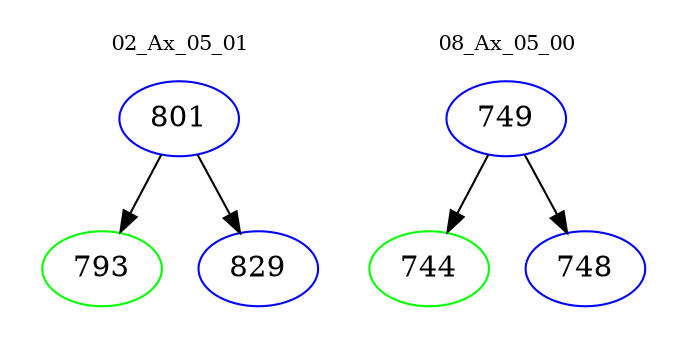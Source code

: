 digraph{
subgraph cluster_0 {
color = white
label = "02_Ax_05_01";
fontsize=10;
T0_801 [label="801", color="blue"]
T0_801 -> T0_793 [color="black"]
T0_793 [label="793", color="green"]
T0_801 -> T0_829 [color="black"]
T0_829 [label="829", color="blue"]
}
subgraph cluster_1 {
color = white
label = "08_Ax_05_00";
fontsize=10;
T1_749 [label="749", color="blue"]
T1_749 -> T1_744 [color="black"]
T1_744 [label="744", color="green"]
T1_749 -> T1_748 [color="black"]
T1_748 [label="748", color="blue"]
}
}

